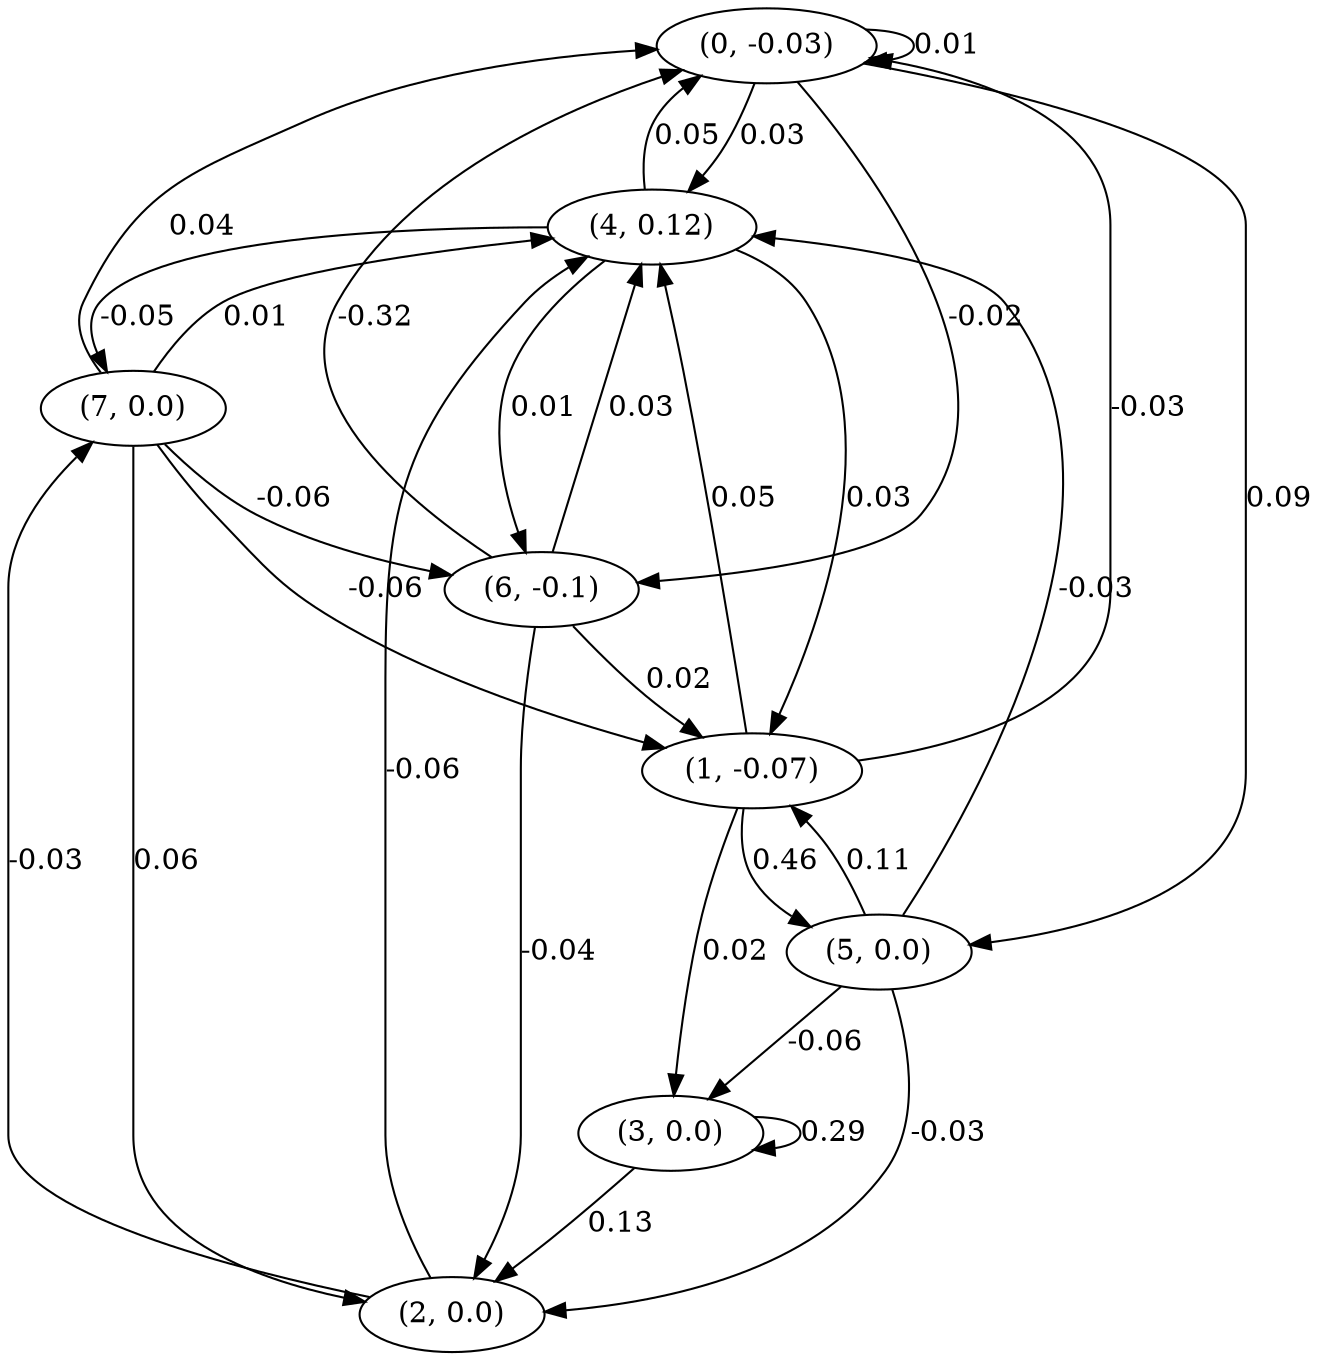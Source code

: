 digraph {
    0 [ label = "(0, -0.03)" ]
    1 [ label = "(1, -0.07)" ]
    2 [ label = "(2, 0.0)" ]
    3 [ label = "(3, 0.0)" ]
    4 [ label = "(4, 0.12)" ]
    5 [ label = "(5, 0.0)" ]
    6 [ label = "(6, -0.1)" ]
    7 [ label = "(7, 0.0)" ]
    0 -> 0 [ label = "0.01" ]
    3 -> 3 [ label = "0.29" ]
    1 -> 0 [ label = "-0.03" ]
    4 -> 0 [ label = "0.05" ]
    6 -> 0 [ label = "-0.32" ]
    7 -> 0 [ label = "0.04" ]
    4 -> 1 [ label = "0.03" ]
    5 -> 1 [ label = "0.11" ]
    6 -> 1 [ label = "0.02" ]
    7 -> 1 [ label = "-0.06" ]
    3 -> 2 [ label = "0.13" ]
    5 -> 2 [ label = "-0.03" ]
    6 -> 2 [ label = "-0.04" ]
    7 -> 2 [ label = "0.06" ]
    1 -> 3 [ label = "0.02" ]
    5 -> 3 [ label = "-0.06" ]
    0 -> 4 [ label = "0.03" ]
    1 -> 4 [ label = "0.05" ]
    2 -> 4 [ label = "-0.06" ]
    5 -> 4 [ label = "-0.03" ]
    6 -> 4 [ label = "0.03" ]
    7 -> 4 [ label = "0.01" ]
    0 -> 5 [ label = "0.09" ]
    1 -> 5 [ label = "0.46" ]
    0 -> 6 [ label = "-0.02" ]
    4 -> 6 [ label = "0.01" ]
    7 -> 6 [ label = "-0.06" ]
    2 -> 7 [ label = "-0.03" ]
    4 -> 7 [ label = "-0.05" ]
}

